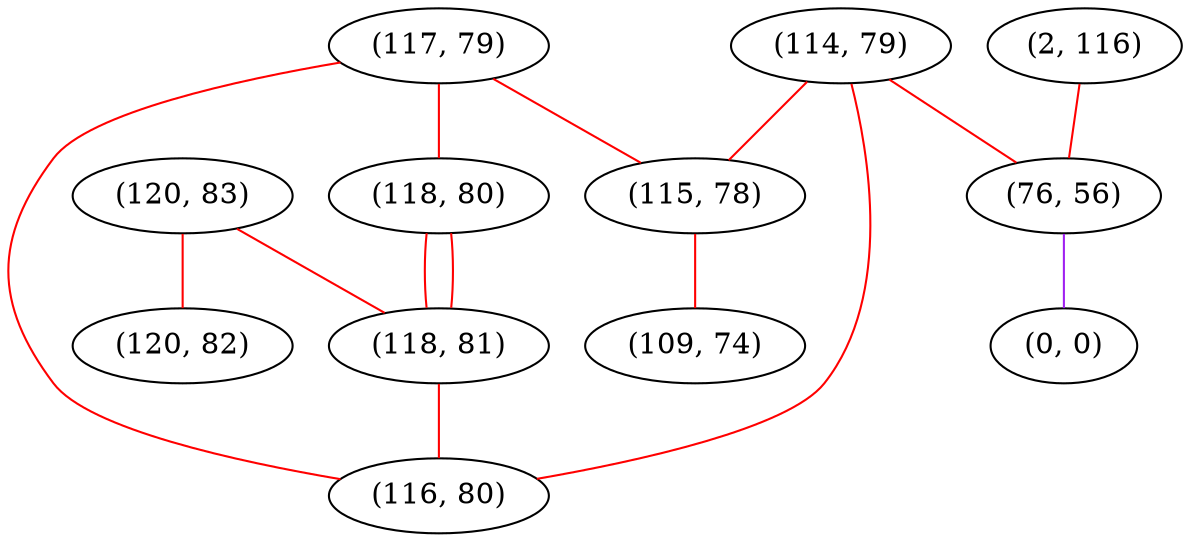 graph "" {
"(120, 83)";
"(117, 79)";
"(120, 82)";
"(118, 80)";
"(114, 79)";
"(118, 81)";
"(2, 116)";
"(115, 78)";
"(76, 56)";
"(0, 0)";
"(109, 74)";
"(116, 80)";
"(120, 83)" -- "(118, 81)"  [color=red, key=0, weight=1];
"(120, 83)" -- "(120, 82)"  [color=red, key=0, weight=1];
"(117, 79)" -- "(118, 80)"  [color=red, key=0, weight=1];
"(117, 79)" -- "(115, 78)"  [color=red, key=0, weight=1];
"(117, 79)" -- "(116, 80)"  [color=red, key=0, weight=1];
"(118, 80)" -- "(118, 81)"  [color=red, key=0, weight=1];
"(118, 80)" -- "(118, 81)"  [color=red, key=1, weight=1];
"(114, 79)" -- "(116, 80)"  [color=red, key=0, weight=1];
"(114, 79)" -- "(115, 78)"  [color=red, key=0, weight=1];
"(114, 79)" -- "(76, 56)"  [color=red, key=0, weight=1];
"(118, 81)" -- "(116, 80)"  [color=red, key=0, weight=1];
"(2, 116)" -- "(76, 56)"  [color=red, key=0, weight=1];
"(115, 78)" -- "(109, 74)"  [color=red, key=0, weight=1];
"(76, 56)" -- "(0, 0)"  [color=purple, key=0, weight=4];
}
